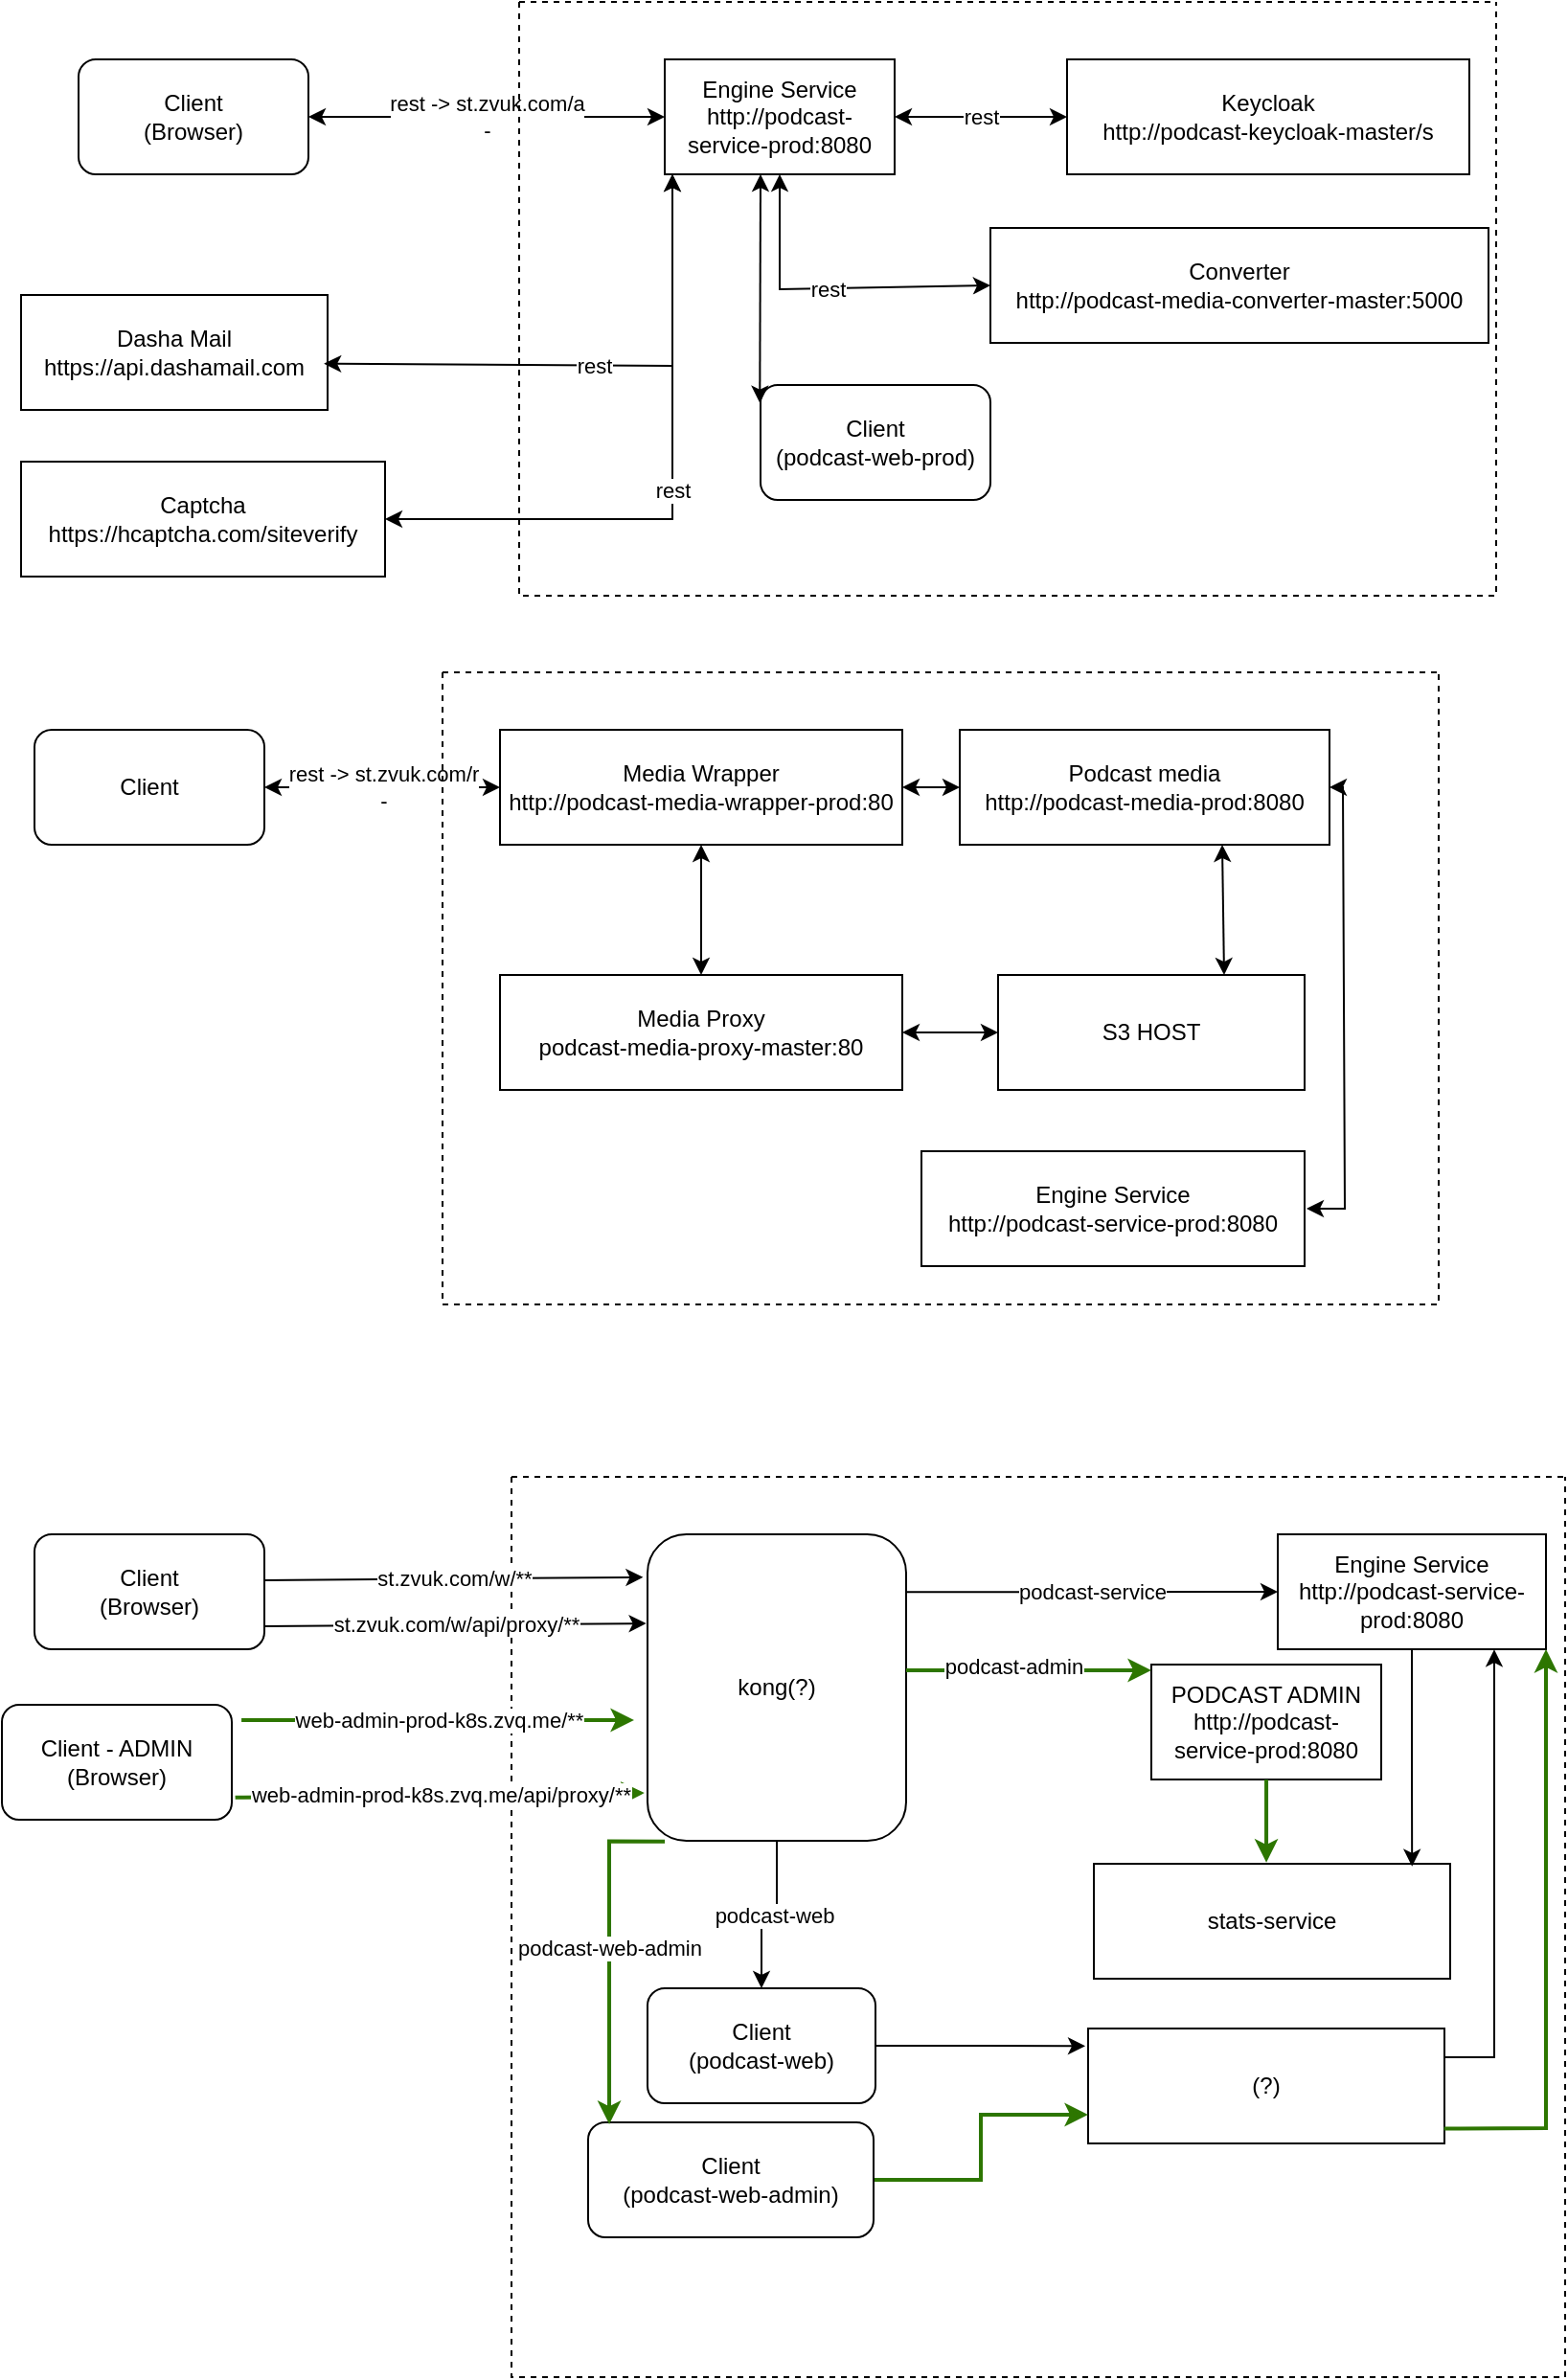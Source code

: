 <mxfile version="23.1.5" type="device">
  <diagram id="prtHgNgQTEPvFCAcTncT" name="Page-1">
    <mxGraphModel dx="945" dy="600" grid="1" gridSize="10" guides="1" tooltips="1" connect="1" arrows="1" fold="1" page="1" pageScale="1" pageWidth="827" pageHeight="1169" math="0" shadow="0">
      <root>
        <mxCell id="0" />
        <mxCell id="1" parent="0" />
        <mxCell id="X63qijzJPbnOwHtfbLgu-1" value="Client&lt;br&gt;(Browser)" style="rounded=1;whiteSpace=wrap;html=1;" parent="1" vertex="1">
          <mxGeometry x="40" y="40" width="120" height="60" as="geometry" />
        </mxCell>
        <mxCell id="X63qijzJPbnOwHtfbLgu-4" value="Engine Service&lt;br&gt;http://podcast-service-prod:8080" style="rounded=0;whiteSpace=wrap;html=1;" parent="1" vertex="1">
          <mxGeometry x="346" y="40" width="120" height="60" as="geometry" />
        </mxCell>
        <mxCell id="X63qijzJPbnOwHtfbLgu-5" value="Dasha Mail&lt;br&gt;https://api.dashamail.com" style="rounded=0;whiteSpace=wrap;html=1;" parent="1" vertex="1">
          <mxGeometry x="10" y="163" width="160" height="60" as="geometry" />
        </mxCell>
        <mxCell id="X63qijzJPbnOwHtfbLgu-8" value="Captcha&lt;br&gt;https://hcaptcha.com/siteverify" style="rounded=0;whiteSpace=wrap;html=1;" parent="1" vertex="1">
          <mxGeometry x="10" y="250" width="190" height="60" as="geometry" />
        </mxCell>
        <mxCell id="X63qijzJPbnOwHtfbLgu-9" value="rest -&amp;gt;&amp;nbsp;st.zvuk.com/a&lt;br&gt;-" style="endArrow=classic;startArrow=classic;html=1;rounded=0;exitX=1;exitY=0.5;exitDx=0;exitDy=0;entryX=0;entryY=0.5;entryDx=0;entryDy=0;" parent="1" source="X63qijzJPbnOwHtfbLgu-1" target="X63qijzJPbnOwHtfbLgu-4" edge="1">
          <mxGeometry x="0.001" width="50" height="50" relative="1" as="geometry">
            <mxPoint x="350" y="280" as="sourcePoint" />
            <mxPoint x="400" y="230" as="targetPoint" />
            <mxPoint as="offset" />
          </mxGeometry>
        </mxCell>
        <mxCell id="X63qijzJPbnOwHtfbLgu-10" value="rest" style="endArrow=classic;startArrow=classic;html=1;rounded=0;exitX=0.988;exitY=0.598;exitDx=0;exitDy=0;exitPerimeter=0;" parent="1" source="X63qijzJPbnOwHtfbLgu-5" edge="1">
          <mxGeometry width="50" height="50" relative="1" as="geometry">
            <mxPoint x="250" y="220" as="sourcePoint" />
            <mxPoint x="350" y="100" as="targetPoint" />
            <Array as="points">
              <mxPoint x="350" y="200" />
            </Array>
          </mxGeometry>
        </mxCell>
        <mxCell id="X63qijzJPbnOwHtfbLgu-11" value="rest" style="endArrow=classic;startArrow=classic;html=1;rounded=0;" parent="1" edge="1">
          <mxGeometry width="50" height="50" relative="1" as="geometry">
            <mxPoint x="200" y="280" as="sourcePoint" />
            <mxPoint x="350" y="100" as="targetPoint" />
            <Array as="points">
              <mxPoint x="350" y="280" />
            </Array>
          </mxGeometry>
        </mxCell>
        <mxCell id="X63qijzJPbnOwHtfbLgu-12" value="" style="swimlane;startSize=0;dashed=1;" parent="1" vertex="1">
          <mxGeometry x="270" y="10" width="510" height="310" as="geometry" />
        </mxCell>
        <mxCell id="X63qijzJPbnOwHtfbLgu-13" value="Keycloak&lt;br&gt;http://podcast-keycloak-master/s" style="rounded=0;whiteSpace=wrap;html=1;" parent="X63qijzJPbnOwHtfbLgu-12" vertex="1">
          <mxGeometry x="286" y="30" width="210" height="60" as="geometry" />
        </mxCell>
        <mxCell id="X63qijzJPbnOwHtfbLgu-16" value="Converter&lt;br&gt;http://podcast-media-converter-master:5000" style="rounded=0;whiteSpace=wrap;html=1;" parent="X63qijzJPbnOwHtfbLgu-12" vertex="1">
          <mxGeometry x="246" y="118" width="260" height="60" as="geometry" />
        </mxCell>
        <mxCell id="X63qijzJPbnOwHtfbLgu-46" value="Client&lt;br&gt;(podcast-web-prod)" style="rounded=1;whiteSpace=wrap;html=1;" parent="X63qijzJPbnOwHtfbLgu-12" vertex="1">
          <mxGeometry x="126" y="200" width="120" height="60" as="geometry" />
        </mxCell>
        <mxCell id="X63qijzJPbnOwHtfbLgu-47" value="" style="endArrow=classic;startArrow=classic;html=1;rounded=0;exitX=-0.003;exitY=0.156;exitDx=0;exitDy=0;exitPerimeter=0;" parent="X63qijzJPbnOwHtfbLgu-12" source="X63qijzJPbnOwHtfbLgu-46" edge="1">
          <mxGeometry width="50" height="50" relative="1" as="geometry">
            <mxPoint x="117.16" y="219.64" as="sourcePoint" />
            <mxPoint x="126" y="90" as="targetPoint" />
          </mxGeometry>
        </mxCell>
        <mxCell id="X63qijzJPbnOwHtfbLgu-15" value="rest" style="endArrow=classic;startArrow=classic;html=1;rounded=0;entryX=0;entryY=0.5;entryDx=0;entryDy=0;exitX=1;exitY=0.5;exitDx=0;exitDy=0;" parent="1" source="X63qijzJPbnOwHtfbLgu-4" target="X63qijzJPbnOwHtfbLgu-13" edge="1">
          <mxGeometry width="50" height="50" relative="1" as="geometry">
            <mxPoint x="376" y="110" as="sourcePoint" />
            <mxPoint x="426" y="60" as="targetPoint" />
            <Array as="points">
              <mxPoint x="516" y="70" />
            </Array>
          </mxGeometry>
        </mxCell>
        <mxCell id="X63qijzJPbnOwHtfbLgu-17" value="rest" style="endArrow=classic;startArrow=classic;html=1;rounded=0;entryX=0;entryY=0.5;entryDx=0;entryDy=0;exitX=0.5;exitY=1;exitDx=0;exitDy=0;" parent="1" source="X63qijzJPbnOwHtfbLgu-4" target="X63qijzJPbnOwHtfbLgu-16" edge="1">
          <mxGeometry width="50" height="50" relative="1" as="geometry">
            <mxPoint x="386" y="110" as="sourcePoint" />
            <mxPoint x="436" y="60" as="targetPoint" />
            <Array as="points">
              <mxPoint x="406" y="160" />
            </Array>
          </mxGeometry>
        </mxCell>
        <mxCell id="X63qijzJPbnOwHtfbLgu-28" value="Client" style="rounded=1;whiteSpace=wrap;html=1;" parent="1" vertex="1">
          <mxGeometry x="17" y="390" width="120" height="60" as="geometry" />
        </mxCell>
        <mxCell id="X63qijzJPbnOwHtfbLgu-29" value="Media Wrapper&lt;br&gt;http://podcast-media-wrapper-prod:80" style="rounded=0;whiteSpace=wrap;html=1;" parent="1" vertex="1">
          <mxGeometry x="260" y="390" width="210" height="60" as="geometry" />
        </mxCell>
        <mxCell id="X63qijzJPbnOwHtfbLgu-30" value="rest -&amp;gt;&amp;nbsp;st.zvuk.com/r&lt;br&gt;-" style="endArrow=classic;startArrow=classic;html=1;rounded=0;exitX=1;exitY=0.5;exitDx=0;exitDy=0;entryX=0;entryY=0.5;entryDx=0;entryDy=0;" parent="1" source="X63qijzJPbnOwHtfbLgu-28" target="X63qijzJPbnOwHtfbLgu-29" edge="1">
          <mxGeometry width="50" height="50" relative="1" as="geometry">
            <mxPoint x="350" y="630" as="sourcePoint" />
            <mxPoint x="400" y="580" as="targetPoint" />
          </mxGeometry>
        </mxCell>
        <mxCell id="X63qijzJPbnOwHtfbLgu-33" value="" style="swimlane;startSize=0;dashed=1;" parent="1" vertex="1">
          <mxGeometry x="230" y="360" width="520" height="330" as="geometry" />
        </mxCell>
        <mxCell id="X63qijzJPbnOwHtfbLgu-34" value="Podcast media&lt;br&gt;http://podcast-media-prod:8080" style="rounded=0;whiteSpace=wrap;html=1;" parent="X63qijzJPbnOwHtfbLgu-33" vertex="1">
          <mxGeometry x="270" y="30" width="193" height="60" as="geometry" />
        </mxCell>
        <mxCell id="X63qijzJPbnOwHtfbLgu-35" value="Media Proxy&lt;br&gt;podcast-media-proxy-master:80" style="rounded=0;whiteSpace=wrap;html=1;" parent="X63qijzJPbnOwHtfbLgu-33" vertex="1">
          <mxGeometry x="30" y="158" width="210" height="60" as="geometry" />
        </mxCell>
        <mxCell id="X63qijzJPbnOwHtfbLgu-38" value="S3 HOST" style="rounded=0;whiteSpace=wrap;html=1;" parent="X63qijzJPbnOwHtfbLgu-33" vertex="1">
          <mxGeometry x="290" y="158" width="160" height="60" as="geometry" />
        </mxCell>
        <mxCell id="X63qijzJPbnOwHtfbLgu-40" value="" style="endArrow=classic;startArrow=classic;html=1;rounded=0;" parent="X63qijzJPbnOwHtfbLgu-33" source="X63qijzJPbnOwHtfbLgu-38" target="X63qijzJPbnOwHtfbLgu-35" edge="1">
          <mxGeometry width="50" height="50" relative="1" as="geometry">
            <mxPoint x="90" y="90" as="sourcePoint" />
            <mxPoint x="140" y="40" as="targetPoint" />
          </mxGeometry>
        </mxCell>
        <mxCell id="X63qijzJPbnOwHtfbLgu-43" value="Engine Service&lt;br&gt;http://podcast-service-prod:8080" style="rounded=0;whiteSpace=wrap;html=1;" parent="X63qijzJPbnOwHtfbLgu-33" vertex="1">
          <mxGeometry x="250" y="250" width="200" height="60" as="geometry" />
        </mxCell>
        <mxCell id="X63qijzJPbnOwHtfbLgu-44" value="" style="endArrow=classic;startArrow=classic;html=1;rounded=0;entryX=1;entryY=0.5;entryDx=0;entryDy=0;exitX=1;exitY=0.5;exitDx=0;exitDy=0;" parent="X63qijzJPbnOwHtfbLgu-33" source="X63qijzJPbnOwHtfbLgu-34" edge="1">
          <mxGeometry width="50" height="50" relative="1" as="geometry">
            <mxPoint x="471" y="210" as="sourcePoint" />
            <mxPoint x="451" y="280" as="targetPoint" />
            <Array as="points">
              <mxPoint x="470" y="60" />
              <mxPoint x="471" y="280" />
            </Array>
          </mxGeometry>
        </mxCell>
        <mxCell id="X63qijzJPbnOwHtfbLgu-36" value="" style="endArrow=classic;startArrow=classic;html=1;rounded=0;entryX=0;entryY=0.5;entryDx=0;entryDy=0;exitX=1;exitY=0.5;exitDx=0;exitDy=0;" parent="1" source="X63qijzJPbnOwHtfbLgu-29" target="X63qijzJPbnOwHtfbLgu-34" edge="1">
          <mxGeometry width="50" height="50" relative="1" as="geometry">
            <mxPoint x="350" y="460" as="sourcePoint" />
            <mxPoint x="400" y="410" as="targetPoint" />
            <Array as="points">
              <mxPoint x="490" y="420" />
            </Array>
          </mxGeometry>
        </mxCell>
        <mxCell id="X63qijzJPbnOwHtfbLgu-41" value="" style="endArrow=classic;startArrow=classic;html=1;rounded=0;" parent="1" source="X63qijzJPbnOwHtfbLgu-29" target="X63qijzJPbnOwHtfbLgu-35" edge="1">
          <mxGeometry width="50" height="50" relative="1" as="geometry">
            <mxPoint x="360" y="360" as="sourcePoint" />
            <mxPoint x="410" y="310" as="targetPoint" />
          </mxGeometry>
        </mxCell>
        <mxCell id="X63qijzJPbnOwHtfbLgu-42" value="" style="endArrow=classic;startArrow=classic;html=1;rounded=0;" parent="1" edge="1">
          <mxGeometry width="50" height="50" relative="1" as="geometry">
            <mxPoint x="637" y="450" as="sourcePoint" />
            <mxPoint x="638" y="518" as="targetPoint" />
          </mxGeometry>
        </mxCell>
        <mxCell id="nRELmTStaPwkr8fnMWSk-14" value="Client&lt;br&gt;(Browser)" style="rounded=1;whiteSpace=wrap;html=1;" vertex="1" parent="1">
          <mxGeometry x="17" y="810" width="120" height="60" as="geometry" />
        </mxCell>
        <mxCell id="nRELmTStaPwkr8fnMWSk-21" value="" style="swimlane;startSize=0;dashed=1;" vertex="1" parent="1">
          <mxGeometry x="266" y="780" width="550" height="470" as="geometry" />
        </mxCell>
        <mxCell id="nRELmTStaPwkr8fnMWSk-23" value="stats-service" style="rounded=0;whiteSpace=wrap;html=1;" vertex="1" parent="nRELmTStaPwkr8fnMWSk-21">
          <mxGeometry x="304" y="202" width="186" height="60" as="geometry" />
        </mxCell>
        <mxCell id="nRELmTStaPwkr8fnMWSk-55" value="" style="edgeStyle=orthogonalEdgeStyle;rounded=0;orthogonalLoop=1;jettySize=auto;html=1;entryX=0.893;entryY=0.023;entryDx=0;entryDy=0;entryPerimeter=0;" edge="1" parent="nRELmTStaPwkr8fnMWSk-21" source="nRELmTStaPwkr8fnMWSk-15" target="nRELmTStaPwkr8fnMWSk-23">
          <mxGeometry relative="1" as="geometry" />
        </mxCell>
        <mxCell id="nRELmTStaPwkr8fnMWSk-15" value="Engine Service&lt;br&gt;http://podcast-service-prod:8080" style="rounded=0;whiteSpace=wrap;html=1;" vertex="1" parent="nRELmTStaPwkr8fnMWSk-21">
          <mxGeometry x="400" y="30" width="140" height="60" as="geometry" />
        </mxCell>
        <mxCell id="nRELmTStaPwkr8fnMWSk-24" value="Client&lt;br&gt;(podcast-web)" style="rounded=1;whiteSpace=wrap;html=1;" vertex="1" parent="nRELmTStaPwkr8fnMWSk-21">
          <mxGeometry x="71" y="267" width="119" height="60" as="geometry" />
        </mxCell>
        <mxCell id="nRELmTStaPwkr8fnMWSk-32" value="" style="edgeStyle=orthogonalEdgeStyle;rounded=0;orthogonalLoop=1;jettySize=auto;html=1;strokeWidth=1;exitX=0.997;exitY=0.188;exitDx=0;exitDy=0;exitPerimeter=0;" edge="1" parent="nRELmTStaPwkr8fnMWSk-21" source="nRELmTStaPwkr8fnMWSk-30" target="nRELmTStaPwkr8fnMWSk-15">
          <mxGeometry relative="1" as="geometry" />
        </mxCell>
        <mxCell id="nRELmTStaPwkr8fnMWSk-33" value="podcast-service" style="edgeLabel;html=1;align=center;verticalAlign=middle;resizable=0;points=[];" vertex="1" connectable="0" parent="nRELmTStaPwkr8fnMWSk-32">
          <mxGeometry x="0.238" y="1" relative="1" as="geometry">
            <mxPoint x="-23" y="1" as="offset" />
          </mxGeometry>
        </mxCell>
        <mxCell id="nRELmTStaPwkr8fnMWSk-37" value="" style="edgeStyle=orthogonalEdgeStyle;rounded=0;orthogonalLoop=1;jettySize=auto;html=1;" edge="1" parent="nRELmTStaPwkr8fnMWSk-21" source="nRELmTStaPwkr8fnMWSk-30" target="nRELmTStaPwkr8fnMWSk-24">
          <mxGeometry relative="1" as="geometry" />
        </mxCell>
        <mxCell id="nRELmTStaPwkr8fnMWSk-38" value="podcast-web" style="edgeLabel;html=1;align=center;verticalAlign=middle;resizable=0;points=[];" vertex="1" connectable="0" parent="nRELmTStaPwkr8fnMWSk-37">
          <mxGeometry x="-0.046" relative="1" as="geometry">
            <mxPoint as="offset" />
          </mxGeometry>
        </mxCell>
        <mxCell id="nRELmTStaPwkr8fnMWSk-30" value="kong(?)" style="rounded=1;whiteSpace=wrap;html=1;" vertex="1" parent="nRELmTStaPwkr8fnMWSk-21">
          <mxGeometry x="71" y="30" width="135" height="160" as="geometry" />
        </mxCell>
        <mxCell id="nRELmTStaPwkr8fnMWSk-51" value="PODCAST ADMIN&lt;br&gt;http://podcast-service-prod:8080" style="rounded=0;whiteSpace=wrap;html=1;" vertex="1" parent="nRELmTStaPwkr8fnMWSk-21">
          <mxGeometry x="334" y="98" width="120" height="60" as="geometry" />
        </mxCell>
        <mxCell id="nRELmTStaPwkr8fnMWSk-54" value="" style="edgeStyle=orthogonalEdgeStyle;rounded=0;orthogonalLoop=1;jettySize=auto;html=1;fillColor=#60a917;strokeColor=#2D7600;strokeWidth=2;entryX=0.484;entryY=-0.011;entryDx=0;entryDy=0;entryPerimeter=0;" edge="1" parent="nRELmTStaPwkr8fnMWSk-21" source="nRELmTStaPwkr8fnMWSk-51" target="nRELmTStaPwkr8fnMWSk-23">
          <mxGeometry relative="1" as="geometry" />
        </mxCell>
        <mxCell id="nRELmTStaPwkr8fnMWSk-60" value="(?)" style="rounded=0;whiteSpace=wrap;html=1;" vertex="1" parent="nRELmTStaPwkr8fnMWSk-21">
          <mxGeometry x="301" y="288" width="186" height="60" as="geometry" />
        </mxCell>
        <mxCell id="nRELmTStaPwkr8fnMWSk-61" style="edgeStyle=orthogonalEdgeStyle;rounded=0;orthogonalLoop=1;jettySize=auto;html=1;entryX=-0.008;entryY=0.153;entryDx=0;entryDy=0;entryPerimeter=0;" edge="1" parent="nRELmTStaPwkr8fnMWSk-21" source="nRELmTStaPwkr8fnMWSk-24" target="nRELmTStaPwkr8fnMWSk-60">
          <mxGeometry relative="1" as="geometry" />
        </mxCell>
        <mxCell id="nRELmTStaPwkr8fnMWSk-65" value="" style="endArrow=classic;html=1;rounded=0;exitX=1;exitY=0.25;exitDx=0;exitDy=0;entryX=0.807;entryY=1.002;entryDx=0;entryDy=0;entryPerimeter=0;" edge="1" parent="nRELmTStaPwkr8fnMWSk-21" source="nRELmTStaPwkr8fnMWSk-60" target="nRELmTStaPwkr8fnMWSk-15">
          <mxGeometry width="50" height="50" relative="1" as="geometry">
            <mxPoint x="254" y="200" as="sourcePoint" />
            <mxPoint x="304" y="150" as="targetPoint" />
            <Array as="points">
              <mxPoint x="513" y="303" />
            </Array>
          </mxGeometry>
        </mxCell>
        <mxCell id="nRELmTStaPwkr8fnMWSk-69" value="" style="endArrow=classic;html=1;rounded=0;entryX=1;entryY=1;entryDx=0;entryDy=0;exitX=0.999;exitY=0.871;exitDx=0;exitDy=0;exitPerimeter=0;fillColor=#60a917;strokeColor=#2D7600;strokeWidth=2;" edge="1" parent="nRELmTStaPwkr8fnMWSk-21" source="nRELmTStaPwkr8fnMWSk-60" target="nRELmTStaPwkr8fnMWSk-15">
          <mxGeometry width="50" height="50" relative="1" as="geometry">
            <mxPoint x="274" y="270" as="sourcePoint" />
            <mxPoint x="324" y="220" as="targetPoint" />
            <Array as="points">
              <mxPoint x="540" y="340" />
            </Array>
          </mxGeometry>
        </mxCell>
        <mxCell id="nRELmTStaPwkr8fnMWSk-39" value="st.zvuk.com/w/**" style="endArrow=classic;startArrow=none;html=1;rounded=0;exitX=1;exitY=0.5;exitDx=0;exitDy=0;entryX=-0.017;entryY=0.14;entryDx=0;entryDy=0;startFill=0;entryPerimeter=0;" edge="1" parent="1" target="nRELmTStaPwkr8fnMWSk-30">
          <mxGeometry x="0.001" width="50" height="50" relative="1" as="geometry">
            <mxPoint x="137" y="834" as="sourcePoint" />
            <mxPoint x="295" y="834" as="targetPoint" />
            <mxPoint as="offset" />
          </mxGeometry>
        </mxCell>
        <mxCell id="nRELmTStaPwkr8fnMWSk-42" value="Client - ADMIN&lt;br&gt;(Browser)" style="rounded=1;whiteSpace=wrap;html=1;" vertex="1" parent="1">
          <mxGeometry y="899" width="120" height="60" as="geometry" />
        </mxCell>
        <mxCell id="nRELmTStaPwkr8fnMWSk-44" value="&lt;span class=&quot;url-host&quot;&gt;web-admin-prod-k8s.zvq.me/&lt;/span&gt;&lt;span aria-labelledby=&quot;value&quot;&gt;&lt;/span&gt;**" style="endArrow=classic;startArrow=none;html=1;rounded=0;exitX=1.042;exitY=0.133;exitDx=0;exitDy=0;startFill=0;fillColor=#60a917;strokeColor=#2D7600;strokeWidth=2;exitPerimeter=0;" edge="1" parent="1" source="nRELmTStaPwkr8fnMWSk-42">
          <mxGeometry x="0.001" width="50" height="50" relative="1" as="geometry">
            <mxPoint x="134" y="907" as="sourcePoint" />
            <mxPoint x="330" y="907" as="targetPoint" />
            <mxPoint as="offset" />
          </mxGeometry>
        </mxCell>
        <mxCell id="nRELmTStaPwkr8fnMWSk-45" value="&lt;span class=&quot;url-host&quot;&gt;web-admin-prod-k8s.zvq.me/&lt;/span&gt;api/proxy/**" style="endArrow=classic;startArrow=none;html=1;rounded=0;exitX=1.015;exitY=0.807;exitDx=0;exitDy=0;entryX=-0.012;entryY=0.844;entryDx=0;entryDy=0;startFill=0;fillColor=#60a917;strokeColor=#2D7600;strokeWidth=2;exitPerimeter=0;entryPerimeter=0;" edge="1" parent="1" source="nRELmTStaPwkr8fnMWSk-42" target="nRELmTStaPwkr8fnMWSk-30">
          <mxGeometry x="0.004" width="50" height="50" relative="1" as="geometry">
            <mxPoint x="143" y="946" as="sourcePoint" />
            <mxPoint x="310" y="946" as="targetPoint" />
            <mxPoint as="offset" />
          </mxGeometry>
        </mxCell>
        <mxCell id="nRELmTStaPwkr8fnMWSk-46" value="st.zvuk.com/w/api/proxy/**" style="endArrow=classic;startArrow=none;html=1;rounded=0;exitX=1;exitY=0.5;exitDx=0;exitDy=0;entryX=-0.005;entryY=0.291;entryDx=0;entryDy=0;startFill=0;entryPerimeter=0;" edge="1" parent="1" target="nRELmTStaPwkr8fnMWSk-30">
          <mxGeometry x="0.001" width="50" height="50" relative="1" as="geometry">
            <mxPoint x="137" y="858" as="sourcePoint" />
            <mxPoint x="295" y="858" as="targetPoint" />
            <mxPoint as="offset" />
          </mxGeometry>
        </mxCell>
        <mxCell id="nRELmTStaPwkr8fnMWSk-62" style="edgeStyle=orthogonalEdgeStyle;rounded=0;orthogonalLoop=1;jettySize=auto;html=1;entryX=0;entryY=0.75;entryDx=0;entryDy=0;strokeWidth=2;fillColor=#60a917;strokeColor=#2D7600;" edge="1" parent="1" source="nRELmTStaPwkr8fnMWSk-47" target="nRELmTStaPwkr8fnMWSk-60">
          <mxGeometry relative="1" as="geometry" />
        </mxCell>
        <mxCell id="nRELmTStaPwkr8fnMWSk-47" value="Client&lt;br&gt;(podcast-web-admin)" style="rounded=1;whiteSpace=wrap;html=1;" vertex="1" parent="1">
          <mxGeometry x="306" y="1117" width="149" height="60" as="geometry" />
        </mxCell>
        <mxCell id="nRELmTStaPwkr8fnMWSk-49" value="" style="edgeStyle=orthogonalEdgeStyle;rounded=0;orthogonalLoop=1;jettySize=auto;html=1;entryX=0.074;entryY=0.016;entryDx=0;entryDy=0;exitX=0.067;exitY=1.002;exitDx=0;exitDy=0;exitPerimeter=0;strokeWidth=2;fillColor=#60a917;strokeColor=#2D7600;entryPerimeter=0;" edge="1" parent="1" source="nRELmTStaPwkr8fnMWSk-30" target="nRELmTStaPwkr8fnMWSk-47">
          <mxGeometry relative="1" as="geometry">
            <mxPoint x="416" y="980" as="sourcePoint" />
            <mxPoint x="408" y="1057" as="targetPoint" />
            <Array as="points">
              <mxPoint x="317" y="970" />
            </Array>
          </mxGeometry>
        </mxCell>
        <mxCell id="nRELmTStaPwkr8fnMWSk-50" value="podcast-web-admin" style="edgeLabel;html=1;align=center;verticalAlign=middle;resizable=0;points=[];" vertex="1" connectable="0" parent="nRELmTStaPwkr8fnMWSk-49">
          <mxGeometry x="-0.046" relative="1" as="geometry">
            <mxPoint as="offset" />
          </mxGeometry>
        </mxCell>
        <mxCell id="nRELmTStaPwkr8fnMWSk-52" value="" style="edgeStyle=orthogonalEdgeStyle;rounded=0;orthogonalLoop=1;jettySize=auto;html=1;strokeWidth=2;exitX=0.997;exitY=0.188;exitDx=0;exitDy=0;exitPerimeter=0;fillColor=#60a917;strokeColor=#2D7600;" edge="1" parent="1">
          <mxGeometry relative="1" as="geometry">
            <mxPoint x="472" y="881" as="sourcePoint" />
            <mxPoint x="600" y="881" as="targetPoint" />
          </mxGeometry>
        </mxCell>
        <mxCell id="nRELmTStaPwkr8fnMWSk-53" value="podcast-admin" style="edgeLabel;html=1;align=center;verticalAlign=middle;resizable=0;points=[];" vertex="1" connectable="0" parent="nRELmTStaPwkr8fnMWSk-52">
          <mxGeometry x="0.238" y="1" relative="1" as="geometry">
            <mxPoint x="-23" y="-1" as="offset" />
          </mxGeometry>
        </mxCell>
      </root>
    </mxGraphModel>
  </diagram>
</mxfile>
